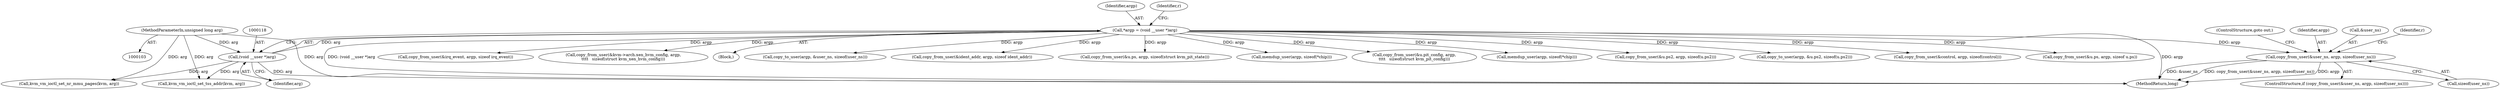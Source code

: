 digraph "0_linux_9c895160d25a76c21b65bad141b08e8d4f99afef@API" {
"1000819" [label="(Call,copy_from_user(&user_ns, argp, sizeof(user_ns)))"];
"1000115" [label="(Call,*argp = (void __user *)arg)"];
"1000117" [label="(Call,(void __user *)arg)"];
"1000106" [label="(MethodParameterIn,unsigned long arg)"];
"1000116" [label="(Identifier,argp)"];
"1000827" [label="(Identifier,r)"];
"1000455" [label="(Call,memdup_user(argp, sizeof(*chip)))"];
"1000329" [label="(Call,copy_from_user(&u.pit_config, argp,\n\t\t\t\t   sizeof(struct kvm_pit_config)))"];
"1000823" [label="(Call,sizeof(user_ns))"];
"1000115" [label="(Call,*argp = (void __user *)arg)"];
"1000513" [label="(Call,memdup_user(argp, sizeof(*chip)))"];
"1000825" [label="(ControlStructure,goto out;)"];
"1000708" [label="(Call,copy_from_user(&u.ps2, argp, sizeof(u.ps2)))"];
"1000119" [label="(Identifier,arg)"];
"1000686" [label="(Call,copy_to_user(argp, &u.ps2, sizeof(u.ps2)))"];
"1000754" [label="(Call,copy_from_user(&control, argp, sizeof(control)))"];
"1000618" [label="(Call,copy_from_user(&u.ps, argp, sizeof u.ps))"];
"1000397" [label="(Call,copy_from_user(&irq_event, argp, sizeof irq_event))"];
"1000117" [label="(Call,(void __user *)arg)"];
"1000781" [label="(Call,copy_from_user(&kvm->arch.xen_hvm_config, argp,\n\t\t\t\t   sizeof(struct kvm_xen_hvm_config)))"];
"1000107" [label="(Block,)"];
"1000170" [label="(Call,kvm_vm_ioctl_set_nr_mmu_pages(kvm, arg))"];
"1000106" [label="(MethodParameterIn,unsigned long arg)"];
"1000898" [label="(Call,copy_to_user(argp, &user_ns, sizeof(user_ns)))"];
"1000822" [label="(Identifier,argp)"];
"1000149" [label="(Call,copy_from_user(&ident_addr, argp, sizeof ident_addr))"];
"1000132" [label="(Call,kvm_vm_ioctl_set_tss_addr(kvm, arg))"];
"1000820" [label="(Call,&user_ns)"];
"1000913" [label="(MethodReturn,long)"];
"1000122" [label="(Identifier,r)"];
"1000561" [label="(Call,copy_from_user(&u.ps, argp, sizeof(struct kvm_pit_state)))"];
"1000818" [label="(ControlStructure,if (copy_from_user(&user_ns, argp, sizeof(user_ns))))"];
"1000819" [label="(Call,copy_from_user(&user_ns, argp, sizeof(user_ns)))"];
"1000819" -> "1000818"  [label="AST: "];
"1000819" -> "1000823"  [label="CFG: "];
"1000820" -> "1000819"  [label="AST: "];
"1000822" -> "1000819"  [label="AST: "];
"1000823" -> "1000819"  [label="AST: "];
"1000825" -> "1000819"  [label="CFG: "];
"1000827" -> "1000819"  [label="CFG: "];
"1000819" -> "1000913"  [label="DDG: &user_ns"];
"1000819" -> "1000913"  [label="DDG: copy_from_user(&user_ns, argp, sizeof(user_ns))"];
"1000819" -> "1000913"  [label="DDG: argp"];
"1000115" -> "1000819"  [label="DDG: argp"];
"1000115" -> "1000107"  [label="AST: "];
"1000115" -> "1000117"  [label="CFG: "];
"1000116" -> "1000115"  [label="AST: "];
"1000117" -> "1000115"  [label="AST: "];
"1000122" -> "1000115"  [label="CFG: "];
"1000115" -> "1000913"  [label="DDG: (void __user *)arg"];
"1000115" -> "1000913"  [label="DDG: argp"];
"1000117" -> "1000115"  [label="DDG: arg"];
"1000115" -> "1000149"  [label="DDG: argp"];
"1000115" -> "1000329"  [label="DDG: argp"];
"1000115" -> "1000397"  [label="DDG: argp"];
"1000115" -> "1000455"  [label="DDG: argp"];
"1000115" -> "1000513"  [label="DDG: argp"];
"1000115" -> "1000561"  [label="DDG: argp"];
"1000115" -> "1000618"  [label="DDG: argp"];
"1000115" -> "1000686"  [label="DDG: argp"];
"1000115" -> "1000708"  [label="DDG: argp"];
"1000115" -> "1000754"  [label="DDG: argp"];
"1000115" -> "1000781"  [label="DDG: argp"];
"1000115" -> "1000898"  [label="DDG: argp"];
"1000117" -> "1000119"  [label="CFG: "];
"1000118" -> "1000117"  [label="AST: "];
"1000119" -> "1000117"  [label="AST: "];
"1000117" -> "1000913"  [label="DDG: arg"];
"1000106" -> "1000117"  [label="DDG: arg"];
"1000117" -> "1000132"  [label="DDG: arg"];
"1000117" -> "1000170"  [label="DDG: arg"];
"1000106" -> "1000103"  [label="AST: "];
"1000106" -> "1000913"  [label="DDG: arg"];
"1000106" -> "1000132"  [label="DDG: arg"];
"1000106" -> "1000170"  [label="DDG: arg"];
}

